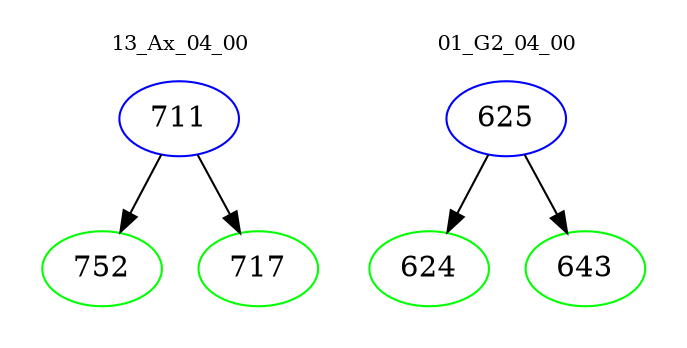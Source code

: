 digraph{
subgraph cluster_0 {
color = white
label = "13_Ax_04_00";
fontsize=10;
T0_711 [label="711", color="blue"]
T0_711 -> T0_752 [color="black"]
T0_752 [label="752", color="green"]
T0_711 -> T0_717 [color="black"]
T0_717 [label="717", color="green"]
}
subgraph cluster_1 {
color = white
label = "01_G2_04_00";
fontsize=10;
T1_625 [label="625", color="blue"]
T1_625 -> T1_624 [color="black"]
T1_624 [label="624", color="green"]
T1_625 -> T1_643 [color="black"]
T1_643 [label="643", color="green"]
}
}
